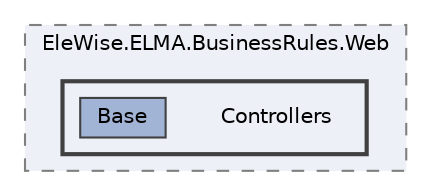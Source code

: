 digraph "Web/Modules/EleWise.ELMA.BusinessRules.Web/Controllers"
{
 // LATEX_PDF_SIZE
  bgcolor="transparent";
  edge [fontname=Helvetica,fontsize=10,labelfontname=Helvetica,labelfontsize=10];
  node [fontname=Helvetica,fontsize=10,shape=box,height=0.2,width=0.4];
  compound=true
  subgraph clusterdir_e46483da9f373966ce645ecac7252ff4 {
    graph [ bgcolor="#edf0f7", pencolor="grey50", label="EleWise.ELMA.BusinessRules.Web", fontname=Helvetica,fontsize=10 style="filled,dashed", URL="dir_e46483da9f373966ce645ecac7252ff4.html",tooltip=""]
  subgraph clusterdir_4cced4dd749b4f5eb254884cd38a4ae7 {
    graph [ bgcolor="#edf0f7", pencolor="grey25", label="", fontname=Helvetica,fontsize=10 style="filled,bold", URL="dir_4cced4dd749b4f5eb254884cd38a4ae7.html",tooltip=""]
    dir_4cced4dd749b4f5eb254884cd38a4ae7 [shape=plaintext, label="Controllers"];
  dir_247c40b74289bb2842b9ec0b90e23d6c [label="Base", fillcolor="#a2b4d6", color="grey25", style="filled", URL="dir_247c40b74289bb2842b9ec0b90e23d6c.html",tooltip=""];
  }
  }
}
